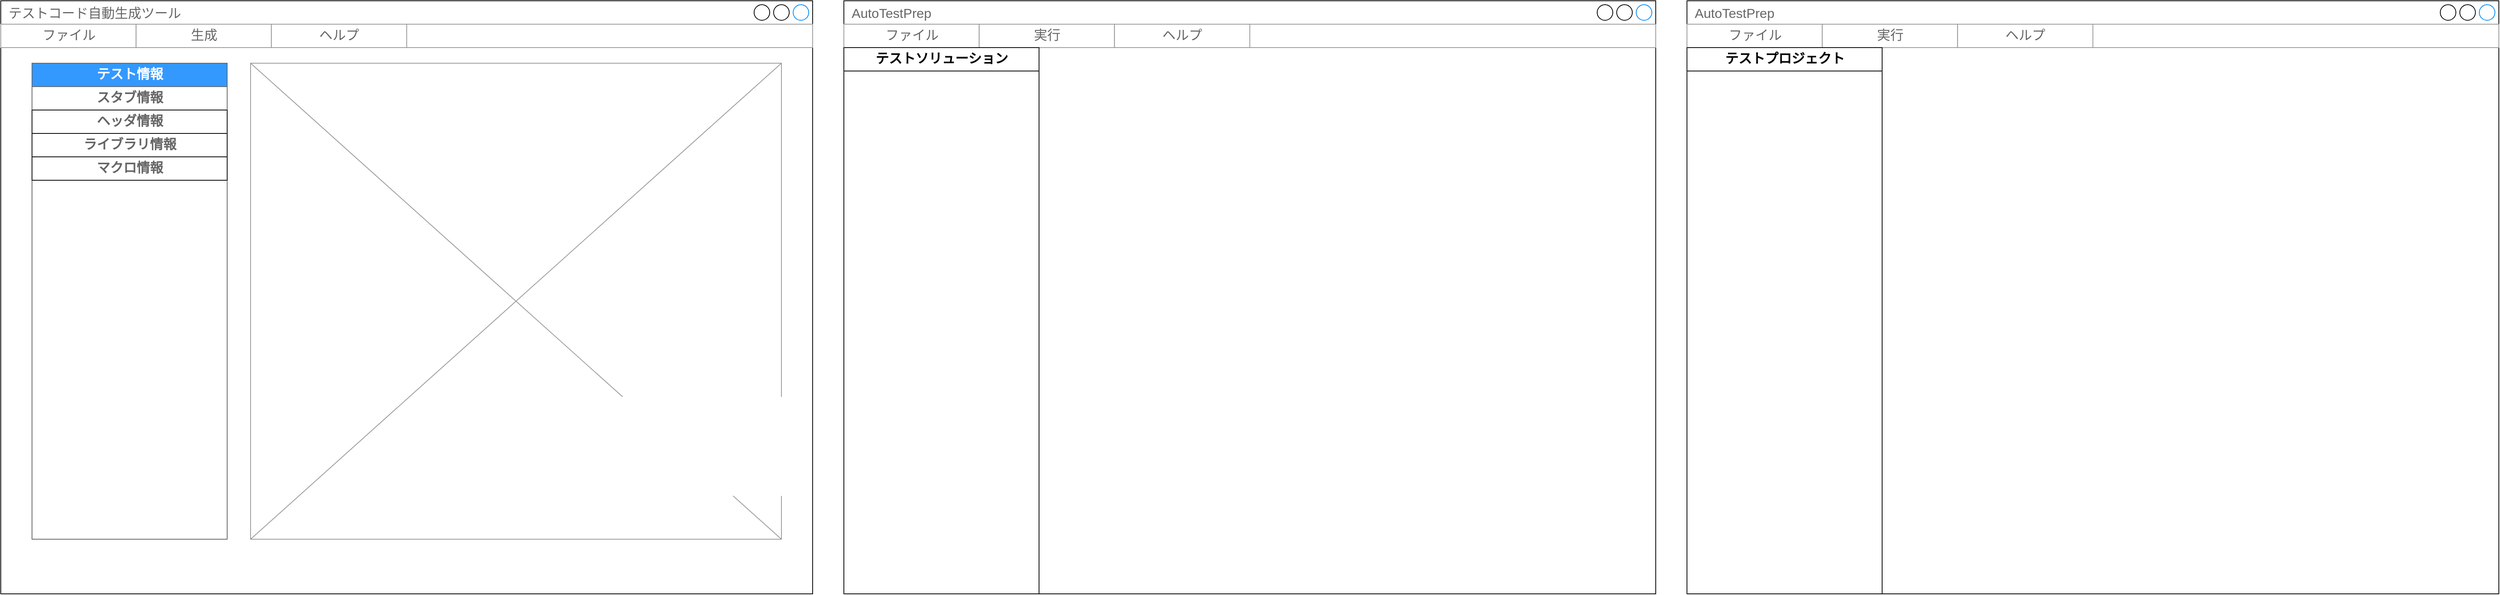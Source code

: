 <mxfile version="20.8.16" type="device" pages="6"><diagram name="基本画面構成" id="03018318-947c-dd8e-b7a3-06fadd420f32"><mxGraphModel dx="1687" dy="1005" grid="1" gridSize="10" guides="1" tooltips="1" connect="1" arrows="1" fold="1" page="1" pageScale="1" pageWidth="1100" pageHeight="850" background="#ffffff" math="0" shadow="0"><root><mxCell id="0"/><mxCell id="1" parent="0"/><mxCell id="9hwru-9en4UcPgaP0JlD-1" value="テストコード自動生成ツール" style="strokeWidth=1;shadow=0;dashed=0;align=center;html=1;shape=mxgraph.mockup.containers.window;align=left;verticalAlign=top;spacingLeft=8;strokeColor2=#008cff;strokeColor3=#c4c4c4;fontColor=#666666;mainText=;fontSize=17;labelBackgroundColor=none;" parent="1" vertex="1"><mxGeometry x="40" y="40" width="1040" height="760" as="geometry"/></mxCell><mxCell id="9hwru-9en4UcPgaP0JlD-2" value="" style="strokeWidth=1;shadow=0;dashed=0;align=center;html=1;shape=mxgraph.mockup.containers.rrect;rSize=0;strokeColor=#666666;" parent="1" vertex="1"><mxGeometry x="80" y="120" width="250" height="610" as="geometry"/></mxCell><mxCell id="9hwru-9en4UcPgaP0JlD-3" value="テスト情報" style="strokeColor=inherit;fillColor=#3399FF;gradientColor=none;strokeWidth=1;shadow=0;dashed=0;align=center;html=1;shape=mxgraph.mockup.containers.rrect;rSize=0;fontSize=17;fontColor=#FFFFFF;fontStyle=1;resizeWidth=1;" parent="9hwru-9en4UcPgaP0JlD-2" vertex="1"><mxGeometry width="250" height="30" relative="1" as="geometry"/></mxCell><mxCell id="9hwru-9en4UcPgaP0JlD-4" value="スタブ情報" style="strokeColor=inherit;fillColor=inherit;gradientColor=inherit;strokeWidth=1;shadow=0;dashed=0;align=center;html=1;shape=mxgraph.mockup.containers.rrect;rSize=0;fontSize=17;fontColor=#666666;fontStyle=1;resizeWidth=1;" parent="9hwru-9en4UcPgaP0JlD-2" vertex="1"><mxGeometry width="250" height="30" relative="1" as="geometry"><mxPoint y="30" as="offset"/></mxGeometry></mxCell><mxCell id="9hwru-9en4UcPgaP0JlD-5" value="ヘッダ情報" style="strokeWidth=1;shadow=0;dashed=0;align=center;html=1;shape=mxgraph.mockup.containers.rrect;rSize=0;fontSize=17;fontColor=#666666;fontStyle=1;fillColor=#FFFFFF;strokeColor=#000000;resizeWidth=1;gradientColor=#ffffff;" parent="9hwru-9en4UcPgaP0JlD-2" vertex="1"><mxGeometry width="250" height="30" relative="1" as="geometry"><mxPoint y="60" as="offset"/></mxGeometry></mxCell><mxCell id="y5yFTSg9JEZbx3OpITRd-5" value="ライブラリ情報" style="rounded=0;html=1;fontSize=17;fontColor=#666666;fontStyle=1" parent="9hwru-9en4UcPgaP0JlD-2" vertex="1"><mxGeometry y="90" width="250" height="30" as="geometry"/></mxCell><mxCell id="y5yFTSg9JEZbx3OpITRd-11" value="マクロ情報" style="rounded=0;html=1;fontSize=17;fontColor=#666666;fontStyle=1" parent="9hwru-9en4UcPgaP0JlD-2" vertex="1"><mxGeometry y="120" width="250" height="30" as="geometry"/></mxCell><mxCell id="9hwru-9en4UcPgaP0JlD-7" value="" style="verticalLabelPosition=bottom;shadow=0;dashed=0;align=center;html=1;verticalAlign=top;strokeWidth=1;shape=mxgraph.mockup.graphics.simpleIcon;strokeColor=#999999;" parent="1" vertex="1"><mxGeometry x="360" y="120" width="680" height="610" as="geometry"/></mxCell><mxCell id="_d0EkSeOCeILaIV-UWA6-1" value="" style="strokeWidth=1;shadow=0;dashed=0;align=center;html=1;shape=mxgraph.mockup.forms.rrect;rSize=0;strokeColor=#999999;" parent="1" vertex="1"><mxGeometry x="40" y="70" width="1040" height="30" as="geometry"/></mxCell><mxCell id="_d0EkSeOCeILaIV-UWA6-2" value="ファイル" style="strokeColor=inherit;fillColor=inherit;gradientColor=inherit;strokeWidth=1;shadow=0;dashed=0;align=center;html=1;shape=mxgraph.mockup.forms.rrect;rSize=0;fontSize=17;fontColor=#666666;" parent="_d0EkSeOCeILaIV-UWA6-1" vertex="1"><mxGeometry width="173.333" height="30" as="geometry"/></mxCell><mxCell id="_d0EkSeOCeILaIV-UWA6-3" value="生成" style="strokeColor=inherit;fillColor=inherit;gradientColor=inherit;strokeWidth=1;shadow=0;dashed=0;align=center;html=1;shape=mxgraph.mockup.forms.rrect;rSize=0;fontSize=17;fontColor=#666666;" parent="_d0EkSeOCeILaIV-UWA6-1" vertex="1"><mxGeometry x="173.337" width="173.333" height="30" as="geometry"/></mxCell><mxCell id="UghdZn0Q_ZNb2Nab-XU8-2" value="ヘルプ" style="strokeColor=inherit;fillColor=inherit;gradientColor=inherit;strokeWidth=1;shadow=0;dashed=0;align=center;html=1;shape=mxgraph.mockup.forms.rrect;rSize=0;fontSize=17;fontColor=#666666;" parent="_d0EkSeOCeILaIV-UWA6-1" vertex="1"><mxGeometry x="346.667" width="173.333" height="30" as="geometry"/></mxCell><mxCell id="dFoo8DtShq8-UcdXE2Bt-1" value="AutoTestPrep" style="strokeWidth=1;shadow=0;dashed=0;align=center;html=1;shape=mxgraph.mockup.containers.window;align=left;verticalAlign=top;spacingLeft=8;strokeColor2=#008cff;strokeColor3=#c4c4c4;fontColor=#666666;mainText=;fontSize=17;labelBackgroundColor=none;strokeColor=#000000;" vertex="1" parent="1"><mxGeometry x="1120" y="40" width="1040" height="760" as="geometry"/></mxCell><mxCell id="dFoo8DtShq8-UcdXE2Bt-2" value="" style="strokeWidth=1;shadow=0;dashed=0;align=center;html=1;shape=mxgraph.mockup.forms.rrect;rSize=0;strokeColor=#999999;" vertex="1" parent="1"><mxGeometry x="1120" y="70" width="1040" height="30" as="geometry"/></mxCell><mxCell id="dFoo8DtShq8-UcdXE2Bt-3" value="ファイル" style="strokeColor=inherit;fillColor=inherit;gradientColor=inherit;strokeWidth=1;shadow=0;dashed=0;align=center;html=1;shape=mxgraph.mockup.forms.rrect;rSize=0;fontSize=17;fontColor=#666666;" vertex="1" parent="dFoo8DtShq8-UcdXE2Bt-2"><mxGeometry width="173.333" height="30" as="geometry"/></mxCell><mxCell id="dFoo8DtShq8-UcdXE2Bt-4" value="実行" style="strokeColor=inherit;fillColor=inherit;gradientColor=inherit;strokeWidth=1;shadow=0;dashed=0;align=center;html=1;shape=mxgraph.mockup.forms.rrect;rSize=0;fontSize=17;fontColor=#666666;" vertex="1" parent="dFoo8DtShq8-UcdXE2Bt-2"><mxGeometry x="173.333" width="173.333" height="30" as="geometry"/></mxCell><mxCell id="dFoo8DtShq8-UcdXE2Bt-5" value="ヘルプ" style="strokeColor=inherit;fillColor=inherit;gradientColor=inherit;strokeWidth=1;shadow=0;dashed=0;align=center;html=1;shape=mxgraph.mockup.forms.rrect;rSize=0;fontSize=17;fontColor=#666666;" vertex="1" parent="dFoo8DtShq8-UcdXE2Bt-2"><mxGeometry x="346.667" width="173.333" height="30" as="geometry"/></mxCell><mxCell id="dFoo8DtShq8-UcdXE2Bt-9" value="" style="strokeWidth=1;shadow=0;dashed=0;align=center;html=1;shape=mxgraph.mockup.containers.rrect;rSize=0;strokeColor=#000000;" vertex="1" parent="1"><mxGeometry x="1120" y="100" width="250" height="700" as="geometry"/></mxCell><mxCell id="dFoo8DtShq8-UcdXE2Bt-10" value="テストソリューション" style="strokeColor=inherit;fillColor=#ffffff;gradientColor=none;strokeWidth=1;shadow=0;dashed=0;align=center;html=1;shape=mxgraph.mockup.containers.rrect;rSize=0;fontSize=17;fontColor=#000000;fontStyle=1;resizeWidth=1;" vertex="1" parent="dFoo8DtShq8-UcdXE2Bt-9"><mxGeometry width="250" height="30" relative="1" as="geometry"/></mxCell><mxCell id="dFoo8DtShq8-UcdXE2Bt-15" value="AutoTestPrep" style="strokeWidth=1;shadow=0;dashed=0;align=center;html=1;shape=mxgraph.mockup.containers.window;align=left;verticalAlign=top;spacingLeft=8;strokeColor2=#008cff;strokeColor3=#c4c4c4;fontColor=#666666;mainText=;fontSize=17;labelBackgroundColor=none;strokeColor=#000000;" vertex="1" parent="1"><mxGeometry x="2200" y="40" width="1040" height="760" as="geometry"/></mxCell><mxCell id="dFoo8DtShq8-UcdXE2Bt-16" value="" style="strokeWidth=1;shadow=0;dashed=0;align=center;html=1;shape=mxgraph.mockup.forms.rrect;rSize=0;strokeColor=#999999;" vertex="1" parent="1"><mxGeometry x="2200" y="70" width="1040" height="30" as="geometry"/></mxCell><mxCell id="dFoo8DtShq8-UcdXE2Bt-17" value="ファイル" style="strokeColor=inherit;fillColor=inherit;gradientColor=inherit;strokeWidth=1;shadow=0;dashed=0;align=center;html=1;shape=mxgraph.mockup.forms.rrect;rSize=0;fontSize=17;fontColor=#666666;" vertex="1" parent="dFoo8DtShq8-UcdXE2Bt-16"><mxGeometry width="173.333" height="30" as="geometry"/></mxCell><mxCell id="dFoo8DtShq8-UcdXE2Bt-18" value="実行" style="strokeColor=inherit;fillColor=inherit;gradientColor=inherit;strokeWidth=1;shadow=0;dashed=0;align=center;html=1;shape=mxgraph.mockup.forms.rrect;rSize=0;fontSize=17;fontColor=#666666;" vertex="1" parent="dFoo8DtShq8-UcdXE2Bt-16"><mxGeometry x="173.333" width="173.333" height="30" as="geometry"/></mxCell><mxCell id="dFoo8DtShq8-UcdXE2Bt-19" value="ヘルプ" style="strokeColor=inherit;fillColor=inherit;gradientColor=inherit;strokeWidth=1;shadow=0;dashed=0;align=center;html=1;shape=mxgraph.mockup.forms.rrect;rSize=0;fontSize=17;fontColor=#666666;" vertex="1" parent="dFoo8DtShq8-UcdXE2Bt-16"><mxGeometry x="346.667" width="173.333" height="30" as="geometry"/></mxCell><mxCell id="dFoo8DtShq8-UcdXE2Bt-20" value="" style="strokeWidth=1;shadow=0;dashed=0;align=center;html=1;shape=mxgraph.mockup.containers.rrect;rSize=0;strokeColor=#000000;" vertex="1" parent="1"><mxGeometry x="2200" y="100" width="250" height="700" as="geometry"/></mxCell><mxCell id="dFoo8DtShq8-UcdXE2Bt-21" value="テストプロジェクト" style="strokeColor=inherit;fillColor=#ffffff;gradientColor=none;strokeWidth=1;shadow=0;dashed=0;align=center;html=1;shape=mxgraph.mockup.containers.rrect;rSize=0;fontSize=17;fontColor=#000000;fontStyle=1;resizeWidth=1;" vertex="1" parent="dFoo8DtShq8-UcdXE2Bt-20"><mxGeometry width="250" height="30" relative="1" as="geometry"/></mxCell></root></mxGraphModel></diagram><diagram name="テスト情報" id="dpCbRO_Q3HK7U3uG6DJw"><mxGraphModel dx="1612" dy="884" grid="1" gridSize="10" guides="1" tooltips="1" connect="1" arrows="1" fold="1" page="1" pageScale="1" pageWidth="1100" pageHeight="850" background="#ffffff" math="0" shadow="0"><root><mxCell id="grV2KH77sPc5Wq6j4LQy-0"/><mxCell id="grV2KH77sPc5Wq6j4LQy-1" parent="grV2KH77sPc5Wq6j4LQy-0"/><mxCell id="grV2KH77sPc5Wq6j4LQy-2" value="テストコード自動生成ツール" style="strokeWidth=1;shadow=0;dashed=0;align=center;html=1;shape=mxgraph.mockup.containers.window;align=left;verticalAlign=top;spacingLeft=8;strokeColor2=#008cff;strokeColor3=#c4c4c4;fontColor=#666666;mainText=;fontSize=17;labelBackgroundColor=none;" parent="grV2KH77sPc5Wq6j4LQy-1" vertex="1"><mxGeometry x="40" y="40" width="1040" height="760" as="geometry"/></mxCell><mxCell id="grV2KH77sPc5Wq6j4LQy-12" value="" style="rounded=0;whiteSpace=wrap;html=1;strokeColor=#000000;fillColor=#FFFFFF;gradientColor=#ffffff;fontColor=#666666;" parent="grV2KH77sPc5Wq6j4LQy-1" vertex="1"><mxGeometry x="360" y="120" width="690" height="610" as="geometry"/></mxCell><mxCell id="grV2KH77sPc5Wq6j4LQy-13" value="入力(テスト定義ファイル)：" style="text;html=1;strokeColor=none;fillColor=none;align=left;verticalAlign=middle;whiteSpace=wrap;rounded=0;fontColor=#666666;spacingLeft=10;" parent="grV2KH77sPc5Wq6j4LQy-1" vertex="1"><mxGeometry x="360" y="120" width="690" height="40" as="geometry"/></mxCell><mxCell id="grV2KH77sPc5Wq6j4LQy-14" value="Line 1" style="strokeWidth=1;shadow=0;dashed=0;align=center;html=1;shape=mxgraph.mockup.text.textBox;fontColor=#666666;align=left;fontSize=17;spacingLeft=4;spacingTop=-3;strokeColor=#666666;mainText=;fillColor=#FFFFFF;gradientColor=#ffffff;verticalAlign=middle;" parent="grV2KH77sPc5Wq6j4LQy-1" vertex="1"><mxGeometry x="370" y="160" width="635" height="30" as="geometry"/></mxCell><mxCell id="grV2KH77sPc5Wq6j4LQy-16" value="出力ファイル：" style="text;html=1;strokeColor=none;fillColor=none;align=left;verticalAlign=middle;whiteSpace=wrap;rounded=0;fontColor=#666666;spacingLeft=10;" parent="grV2KH77sPc5Wq6j4LQy-1" vertex="1"><mxGeometry x="360" y="190" width="690" height="40" as="geometry"/></mxCell><mxCell id="grV2KH77sPc5Wq6j4LQy-17" value="Line 1" style="strokeWidth=1;shadow=0;dashed=0;align=center;html=1;shape=mxgraph.mockup.text.textBox;fontColor=#666666;align=left;fontSize=17;spacingLeft=4;spacingTop=-3;strokeColor=#666666;mainText=;fillColor=#FFFFFF;gradientColor=#ffffff;verticalAlign=middle;" parent="grV2KH77sPc5Wq6j4LQy-1" vertex="1"><mxGeometry x="370" y="230" width="635" height="30" as="geometry"/></mxCell><mxCell id="sqTs93BHz3WHbi5huzq--0" value="" style="strokeWidth=1;shadow=0;dashed=0;align=center;html=1;shape=mxgraph.mockup.forms.rrect;rSize=0;strokeColor=#999999;" parent="grV2KH77sPc5Wq6j4LQy-1" vertex="1"><mxGeometry x="40" y="70" width="1040" height="30" as="geometry"/></mxCell><mxCell id="sqTs93BHz3WHbi5huzq--1" value="ファイル" style="strokeColor=inherit;fillColor=inherit;gradientColor=inherit;strokeWidth=1;shadow=0;dashed=0;align=center;html=1;shape=mxgraph.mockup.forms.rrect;rSize=0;fontSize=17;fontColor=#666666;" parent="sqTs93BHz3WHbi5huzq--0" vertex="1"><mxGeometry width="173.333" height="30" as="geometry"/></mxCell><mxCell id="sqTs93BHz3WHbi5huzq--2" value="実行" style="strokeColor=inherit;fillColor=inherit;gradientColor=inherit;strokeWidth=1;shadow=0;dashed=0;align=center;html=1;shape=mxgraph.mockup.forms.rrect;rSize=0;fontSize=17;fontColor=#666666;" parent="sqTs93BHz3WHbi5huzq--0" vertex="1"><mxGeometry x="173.337" width="173.333" height="30" as="geometry"/></mxCell><mxCell id="EmnfbcOG1supJtTWnngs-0" value="ヘルプ" style="strokeColor=inherit;fillColor=inherit;gradientColor=inherit;strokeWidth=1;shadow=0;dashed=0;align=center;html=1;shape=mxgraph.mockup.forms.rrect;rSize=0;fontSize=17;fontColor=#666666;" vertex="1" parent="sqTs93BHz3WHbi5huzq--0"><mxGeometry x="346.667" width="173.333" height="30" as="geometry"/></mxCell><mxCell id="wxHCtYgKQq3ZhYlfMg-A-0" value="" style="strokeWidth=1;shadow=0;dashed=0;align=center;html=1;shape=mxgraph.mockup.containers.rrect;rSize=0;strokeColor=#666666;fontColor=#FFFFFF;" parent="grV2KH77sPc5Wq6j4LQy-1" vertex="1"><mxGeometry x="80" y="120" width="250" height="610" as="geometry"/></mxCell><mxCell id="wxHCtYgKQq3ZhYlfMg-A-1" value="テスト情報" style="strokeColor=inherit;fillColor=#3399FF;gradientColor=none;strokeWidth=1;shadow=0;dashed=0;align=center;html=1;shape=mxgraph.mockup.containers.rrect;rSize=0;fontSize=17;fontColor=#666666;fontStyle=1;resizeWidth=1;" parent="wxHCtYgKQq3ZhYlfMg-A-0" vertex="1"><mxGeometry width="250" height="30" relative="1" as="geometry"/></mxCell><mxCell id="wxHCtYgKQq3ZhYlfMg-A-2" value="スタブ情報" style="strokeColor=inherit;fillColor=none;gradientColor=inherit;strokeWidth=1;shadow=0;dashed=0;align=center;html=1;shape=mxgraph.mockup.containers.rrect;rSize=0;fontSize=17;fontColor=#666666;fontStyle=1;resizeWidth=1;" parent="wxHCtYgKQq3ZhYlfMg-A-0" vertex="1"><mxGeometry width="250" height="30" relative="1" as="geometry"><mxPoint y="30" as="offset"/></mxGeometry></mxCell><mxCell id="wxHCtYgKQq3ZhYlfMg-A-3" value="ヘッダ情報" style="strokeWidth=1;shadow=0;dashed=0;align=center;html=1;shape=mxgraph.mockup.containers.rrect;rSize=0;fontSize=17;fontColor=#666666;fontStyle=1;fillColor=#FFFFFF;strokeColor=#000000;resizeWidth=1;gradientColor=#ffffff;" parent="wxHCtYgKQq3ZhYlfMg-A-0" vertex="1"><mxGeometry width="250" height="30" relative="1" as="geometry"><mxPoint y="60" as="offset"/></mxGeometry></mxCell><mxCell id="wxHCtYgKQq3ZhYlfMg-A-4" value="ライブラリ情報" style="rounded=0;html=1;fontSize=17;fontColor=#666666;fontStyle=1" parent="wxHCtYgKQq3ZhYlfMg-A-0" vertex="1"><mxGeometry y="90" width="250" height="30" as="geometry"/></mxCell><mxCell id="wxHCtYgKQq3ZhYlfMg-A-5" value="マクロ情報" style="rounded=0;html=1;fontSize=17;fontColor=#666666;fontStyle=1" parent="wxHCtYgKQq3ZhYlfMg-A-0" vertex="1"><mxGeometry y="120" width="250" height="30" as="geometry"/></mxCell></root></mxGraphModel></diagram><diagram name="スタブ情報" id="4IOG25D9VPpVY6j1-vUD"><mxGraphModel dx="1612" dy="884" grid="1" gridSize="10" guides="1" tooltips="1" connect="1" arrows="1" fold="1" page="1" pageScale="1" pageWidth="1100" pageHeight="850" background="#ffffff" math="0" shadow="0"><root><mxCell id="AW5n6xgXQ_izR3B869sL-0"/><mxCell id="AW5n6xgXQ_izR3B869sL-1" parent="AW5n6xgXQ_izR3B869sL-0"/><mxCell id="AW5n6xgXQ_izR3B869sL-2" value="テストコード自動生成ツール" style="strokeWidth=1;shadow=0;dashed=0;align=center;html=1;shape=mxgraph.mockup.containers.window;align=left;verticalAlign=top;spacingLeft=8;strokeColor2=#008cff;strokeColor3=#c4c4c4;fontColor=#666666;mainText=;fontSize=17;labelBackgroundColor=none;" parent="AW5n6xgXQ_izR3B869sL-1" vertex="1"><mxGeometry x="40" y="40" width="1040" height="760" as="geometry"/></mxCell><mxCell id="J2Of4-h976m-gpY96LYn-0" value="" style="rounded=0;whiteSpace=wrap;html=1;strokeColor=#000000;fillColor=#FFFFFF;gradientColor=#ffffff;fontColor=#666666;" parent="AW5n6xgXQ_izR3B869sL-1" vertex="1"><mxGeometry x="360" y="120" width="690" height="610" as="geometry"/></mxCell><mxCell id="J2Of4-h976m-gpY96LYn-1" value="バッファサイズ１：" style="text;html=1;strokeColor=none;fillColor=none;align=left;verticalAlign=middle;whiteSpace=wrap;rounded=0;fontColor=#666666;spacingLeft=10;" parent="AW5n6xgXQ_izR3B869sL-1" vertex="1"><mxGeometry x="360" y="120" width="690" height="40" as="geometry"/></mxCell><mxCell id="J2Of4-h976m-gpY96LYn-2" value="&lt;table cellpadding=&quot;0&quot; cellspacing=&quot;0&quot; style=&quot;width:100%;height:100%;&quot;&gt;&lt;tr&gt;&lt;td style=&quot;width:85%&quot;&gt;100&lt;/td&gt;&lt;td style=&quot;width:15%&quot;&gt;&lt;/td&gt;&lt;/tr&gt;&lt;/table&gt;" style="strokeWidth=1;shadow=0;dashed=0;align=center;html=1;shape=mxgraph.mockup.forms.spinner;strokeColor=#999999;spinLayout=right;spinStyle=normal;adjStyle=triangle;fillColor=#aaddff;fontSize=17;fontColor=#666666;mainText=;html=1;overflow=fill;" parent="AW5n6xgXQ_izR3B869sL-1" vertex="1"><mxGeometry x="400" y="160" width="160" height="42" as="geometry"/></mxCell><mxCell id="J2Of4-h976m-gpY96LYn-4" value="バッファサイズ2：" style="text;html=1;strokeColor=none;fillColor=none;align=left;verticalAlign=middle;whiteSpace=wrap;rounded=0;fontColor=#666666;spacingLeft=10;" parent="AW5n6xgXQ_izR3B869sL-1" vertex="1"><mxGeometry x="360" y="202" width="690" height="40" as="geometry"/></mxCell><mxCell id="J2Of4-h976m-gpY96LYn-5" value="&lt;table cellpadding=&quot;0&quot; cellspacing=&quot;0&quot; style=&quot;width:100%;height:100%;&quot;&gt;&lt;tr&gt;&lt;td style=&quot;width:85%&quot;&gt;100&lt;/td&gt;&lt;td style=&quot;width:15%&quot;&gt;&lt;/td&gt;&lt;/tr&gt;&lt;/table&gt;" style="strokeWidth=1;shadow=0;dashed=0;align=center;html=1;shape=mxgraph.mockup.forms.spinner;strokeColor=#999999;spinLayout=right;spinStyle=normal;adjStyle=triangle;fillColor=#aaddff;fontSize=17;fontColor=#666666;mainText=;html=1;overflow=fill;" parent="AW5n6xgXQ_izR3B869sL-1" vertex="1"><mxGeometry x="400" y="242" width="160" height="42" as="geometry"/></mxCell><mxCell id="Mf6vwOzKavBPn4hQ-oSU-3" value="" style="strokeWidth=1;shadow=0;dashed=0;align=center;html=1;shape=mxgraph.mockup.forms.rrect;rSize=0;strokeColor=#999999;" parent="AW5n6xgXQ_izR3B869sL-1" vertex="1"><mxGeometry x="40" y="70" width="1040" height="30" as="geometry"/></mxCell><mxCell id="Mf6vwOzKavBPn4hQ-oSU-4" value="ファイル" style="strokeColor=inherit;fillColor=inherit;gradientColor=inherit;strokeWidth=1;shadow=0;dashed=0;align=center;html=1;shape=mxgraph.mockup.forms.rrect;rSize=0;fontSize=17;fontColor=#666666;" parent="Mf6vwOzKavBPn4hQ-oSU-3" vertex="1"><mxGeometry width="173.333" height="30" as="geometry"/></mxCell><mxCell id="Mf6vwOzKavBPn4hQ-oSU-5" value="実行" style="strokeColor=inherit;fillColor=inherit;gradientColor=inherit;strokeWidth=1;shadow=0;dashed=0;align=center;html=1;shape=mxgraph.mockup.forms.rrect;rSize=0;fontSize=17;fontColor=#666666;" parent="Mf6vwOzKavBPn4hQ-oSU-3" vertex="1"><mxGeometry x="173.337" width="173.333" height="30" as="geometry"/></mxCell><mxCell id="_fLjXLPnqDTyhEwpML-s-0" value="ヘルプ" style="strokeColor=inherit;fillColor=inherit;gradientColor=inherit;strokeWidth=1;shadow=0;dashed=0;align=center;html=1;shape=mxgraph.mockup.forms.rrect;rSize=0;fontSize=17;fontColor=#666666;" vertex="1" parent="Mf6vwOzKavBPn4hQ-oSU-3"><mxGeometry x="346.667" width="173.333" height="30" as="geometry"/></mxCell><mxCell id="aFeP-QTtbjjAXM3kBkoB-0" value="" style="strokeWidth=1;shadow=0;dashed=0;align=center;html=1;shape=mxgraph.mockup.containers.rrect;rSize=0;strokeColor=#666666;" parent="AW5n6xgXQ_izR3B869sL-1" vertex="1"><mxGeometry x="80" y="120" width="250" height="610" as="geometry"/></mxCell><mxCell id="aFeP-QTtbjjAXM3kBkoB-1" value="テスト情報" style="strokeColor=inherit;fillColor=#FFFFFF;gradientColor=none;strokeWidth=1;shadow=0;dashed=0;align=center;html=1;shape=mxgraph.mockup.containers.rrect;rSize=0;fontSize=17;fontColor=#666666;fontStyle=1;resizeWidth=1;" parent="aFeP-QTtbjjAXM3kBkoB-0" vertex="1"><mxGeometry width="250" height="30" relative="1" as="geometry"/></mxCell><mxCell id="aFeP-QTtbjjAXM3kBkoB-2" value="スタブ情報" style="strokeColor=inherit;fillColor=#3399FF;gradientColor=inherit;strokeWidth=1;shadow=0;dashed=0;align=center;html=1;shape=mxgraph.mockup.containers.rrect;rSize=0;fontSize=17;fontColor=#FFFFFF;fontStyle=1;resizeWidth=1;" parent="aFeP-QTtbjjAXM3kBkoB-0" vertex="1"><mxGeometry width="250" height="30" relative="1" as="geometry"><mxPoint y="30" as="offset"/></mxGeometry></mxCell><mxCell id="aFeP-QTtbjjAXM3kBkoB-3" value="ヘッダ情報" style="strokeWidth=1;shadow=0;dashed=0;align=center;html=1;shape=mxgraph.mockup.containers.rrect;rSize=0;fontSize=17;fontColor=#666666;fontStyle=1;fillColor=#FFFFFF;strokeColor=#000000;resizeWidth=1;gradientColor=none;" parent="aFeP-QTtbjjAXM3kBkoB-0" vertex="1"><mxGeometry width="250" height="30" relative="1" as="geometry"><mxPoint y="60" as="offset"/></mxGeometry></mxCell><mxCell id="aFeP-QTtbjjAXM3kBkoB-4" value="ライブラリ情報" style="rounded=0;html=1;fontSize=17;fontColor=#666666;fontStyle=1" parent="aFeP-QTtbjjAXM3kBkoB-0" vertex="1"><mxGeometry y="90" width="250" height="30" as="geometry"/></mxCell><mxCell id="aFeP-QTtbjjAXM3kBkoB-5" value="マクロ情報" style="rounded=0;html=1;fontSize=17;fontColor=#666666;fontStyle=1" parent="aFeP-QTtbjjAXM3kBkoB-0" vertex="1"><mxGeometry y="120" width="250" height="30" as="geometry"/></mxCell></root></mxGraphModel></diagram><diagram name="ヘッダ情報" id="fWGjToEqEA1YI7aHbc0_"><mxGraphModel dx="1612" dy="884" grid="1" gridSize="10" guides="1" tooltips="1" connect="1" arrows="1" fold="1" page="1" pageScale="1" pageWidth="1100" pageHeight="850" background="#ffffff" math="0" shadow="0"><root><mxCell id="FolmcVE4g_WhvU4OsLXf-0"/><mxCell id="FolmcVE4g_WhvU4OsLXf-1" parent="FolmcVE4g_WhvU4OsLXf-0"/><mxCell id="FolmcVE4g_WhvU4OsLXf-2" value="テストコード自動生成ツール" style="strokeWidth=1;shadow=0;dashed=0;align=center;html=1;shape=mxgraph.mockup.containers.window;align=left;verticalAlign=top;spacingLeft=8;strokeColor2=#008cff;strokeColor3=#c4c4c4;fontColor=#666666;mainText=;fontSize=17;labelBackgroundColor=none;" parent="FolmcVE4g_WhvU4OsLXf-1" vertex="1"><mxGeometry x="40" y="40" width="1040" height="760" as="geometry"/></mxCell><mxCell id="FolmcVE4g_WhvU4OsLXf-7" value="" style="strokeWidth=1;shadow=0;dashed=0;align=center;html=1;shape=mxgraph.mockup.forms.rrect;rSize=0;strokeColor=#999999;" parent="FolmcVE4g_WhvU4OsLXf-1" vertex="1"><mxGeometry x="40" y="70" width="1040" height="30" as="geometry"/></mxCell><mxCell id="FolmcVE4g_WhvU4OsLXf-8" value="ファイル" style="strokeColor=inherit;fillColor=inherit;gradientColor=inherit;strokeWidth=1;shadow=0;dashed=0;align=center;html=1;shape=mxgraph.mockup.forms.rrect;rSize=0;fontSize=17;fontColor=#666666;" parent="FolmcVE4g_WhvU4OsLXf-7" vertex="1"><mxGeometry width="173.333" height="30" as="geometry"/></mxCell><mxCell id="FolmcVE4g_WhvU4OsLXf-9" value="実行" style="strokeColor=inherit;fillColor=inherit;gradientColor=inherit;strokeWidth=1;shadow=0;dashed=0;align=center;html=1;shape=mxgraph.mockup.forms.rrect;rSize=0;fontSize=17;fontColor=#666666;" parent="FolmcVE4g_WhvU4OsLXf-7" vertex="1"><mxGeometry x="173.337" width="173.333" height="30" as="geometry"/></mxCell><mxCell id="07mpbCQbLzkCEpkLKs9c-0" value="ヘルプ" style="strokeColor=inherit;fillColor=inherit;gradientColor=inherit;strokeWidth=1;shadow=0;dashed=0;align=center;html=1;shape=mxgraph.mockup.forms.rrect;rSize=0;fontSize=17;fontColor=#666666;" vertex="1" parent="FolmcVE4g_WhvU4OsLXf-7"><mxGeometry x="346.667" width="173.333" height="30" as="geometry"/></mxCell><mxCell id="FolmcVE4g_WhvU4OsLXf-10" value="" style="rounded=0;whiteSpace=wrap;html=1;strokeColor=#000000;fillColor=#FFFFFF;gradientColor=#ffffff;fontColor=#666666;" parent="FolmcVE4g_WhvU4OsLXf-1" vertex="1"><mxGeometry x="360" y="120" width="690" height="610" as="geometry"/></mxCell><mxCell id="FolmcVE4g_WhvU4OsLXf-11" value="標準ヘッダ：" style="text;html=1;strokeColor=none;fillColor=none;align=left;verticalAlign=middle;whiteSpace=wrap;rounded=0;fontColor=#666666;spacingLeft=10;" parent="FolmcVE4g_WhvU4OsLXf-1" vertex="1"><mxGeometry x="360" y="120" width="690" height="40" as="geometry"/></mxCell><mxCell id="FolmcVE4g_WhvU4OsLXf-13" value="ユーザヘッダ" style="text;html=1;strokeColor=none;fillColor=none;align=left;verticalAlign=middle;whiteSpace=wrap;rounded=0;fontColor=#666666;spacingLeft=10;" parent="FolmcVE4g_WhvU4OsLXf-1" vertex="1"><mxGeometry x="360" y="320" width="690" height="40" as="geometry"/></mxCell><mxCell id="FolmcVE4g_WhvU4OsLXf-15" value="" style="rounded=0;whiteSpace=wrap;html=1;strokeColor=#000000;fillColor=#FFFFFF;gradientColor=none;fontColor=#666666;align=left;" parent="FolmcVE4g_WhvU4OsLXf-1" vertex="1"><mxGeometry x="400" y="160" width="600" height="160" as="geometry"/></mxCell><mxCell id="FolmcVE4g_WhvU4OsLXf-16" value="" style="rounded=0;whiteSpace=wrap;html=1;strokeColor=#000000;fillColor=#FFFFFF;gradientColor=none;fontColor=#666666;align=left;" parent="FolmcVE4g_WhvU4OsLXf-1" vertex="1"><mxGeometry x="400" y="360" width="600" height="160" as="geometry"/></mxCell><mxCell id="UO1eo63-Pspc9xyttQ0N-0" value="インクルードディレクトリ" style="text;html=1;strokeColor=none;fillColor=none;align=left;verticalAlign=middle;whiteSpace=wrap;rounded=0;fontColor=#666666;spacingLeft=10;" parent="FolmcVE4g_WhvU4OsLXf-1" vertex="1"><mxGeometry x="365" y="520" width="690" height="40" as="geometry"/></mxCell><mxCell id="UO1eo63-Pspc9xyttQ0N-1" value="" style="rounded=0;whiteSpace=wrap;html=1;strokeColor=#000000;fillColor=#FFFFFF;gradientColor=none;fontColor=#666666;align=left;" parent="FolmcVE4g_WhvU4OsLXf-1" vertex="1"><mxGeometry x="400" y="560" width="600" height="160" as="geometry"/></mxCell><mxCell id="MLbu7PVZ9KmqcFI35WvK-0" value="" style="strokeWidth=1;shadow=0;dashed=0;align=center;html=1;shape=mxgraph.mockup.containers.rrect;rSize=0;strokeColor=#666666;" parent="FolmcVE4g_WhvU4OsLXf-1" vertex="1"><mxGeometry x="80" y="120" width="250" height="610" as="geometry"/></mxCell><mxCell id="MLbu7PVZ9KmqcFI35WvK-1" value="テスト情報" style="strokeColor=inherit;fillColor=#FFFFFF;gradientColor=none;strokeWidth=1;shadow=0;dashed=0;align=center;html=1;shape=mxgraph.mockup.containers.rrect;rSize=0;fontSize=17;fontColor=#666666;fontStyle=1;resizeWidth=1;" parent="MLbu7PVZ9KmqcFI35WvK-0" vertex="1"><mxGeometry width="250" height="30" relative="1" as="geometry"/></mxCell><mxCell id="MLbu7PVZ9KmqcFI35WvK-2" value="スタブ情報" style="strokeColor=inherit;fillColor=inherit;gradientColor=inherit;strokeWidth=1;shadow=0;dashed=0;align=center;html=1;shape=mxgraph.mockup.containers.rrect;rSize=0;fontSize=17;fontColor=#666666;fontStyle=1;resizeWidth=1;" parent="MLbu7PVZ9KmqcFI35WvK-0" vertex="1"><mxGeometry width="250" height="30" relative="1" as="geometry"><mxPoint y="30" as="offset"/></mxGeometry></mxCell><mxCell id="MLbu7PVZ9KmqcFI35WvK-3" value="ヘッダ情報" style="strokeWidth=1;shadow=0;dashed=0;align=center;html=1;shape=mxgraph.mockup.containers.rrect;rSize=0;fontSize=17;fontColor=#FFFFFF;fontStyle=1;fillColor=#3399FF;strokeColor=#000000;resizeWidth=1;gradientColor=none;" parent="MLbu7PVZ9KmqcFI35WvK-0" vertex="1"><mxGeometry width="250" height="30" relative="1" as="geometry"><mxPoint y="60" as="offset"/></mxGeometry></mxCell><mxCell id="MLbu7PVZ9KmqcFI35WvK-4" value="ライブラリ情報" style="rounded=0;html=1;fontSize=17;fontColor=#666666;fontStyle=1" parent="MLbu7PVZ9KmqcFI35WvK-0" vertex="1"><mxGeometry y="90" width="250" height="30" as="geometry"/></mxCell><mxCell id="MLbu7PVZ9KmqcFI35WvK-5" value="マクロ情報" style="rounded=0;html=1;fontSize=17;fontColor=#666666;fontStyle=1" parent="MLbu7PVZ9KmqcFI35WvK-0" vertex="1"><mxGeometry y="120" width="250" height="30" as="geometry"/></mxCell></root></mxGraphModel></diagram><diagram name="ライブラリ情報" id="fnNlXKbFB-y1KG1FZcIc"><mxGraphModel dx="1612" dy="884" grid="1" gridSize="10" guides="1" tooltips="1" connect="1" arrows="1" fold="1" page="1" pageScale="1" pageWidth="1100" pageHeight="850" background="#ffffff" math="0" shadow="0"><root><mxCell id="SyWiGET7o1NTAPiMwZJA-0"/><mxCell id="SyWiGET7o1NTAPiMwZJA-1" parent="SyWiGET7o1NTAPiMwZJA-0"/><mxCell id="SyWiGET7o1NTAPiMwZJA-2" value="テストコード自動生成ツール" style="strokeWidth=1;shadow=0;dashed=0;align=center;html=1;shape=mxgraph.mockup.containers.window;align=left;verticalAlign=top;spacingLeft=8;strokeColor2=#008cff;strokeColor3=#c4c4c4;fontColor=#666666;mainText=;fontSize=17;labelBackgroundColor=none;" parent="SyWiGET7o1NTAPiMwZJA-1" vertex="1"><mxGeometry x="40" y="40" width="1040" height="760" as="geometry"/></mxCell><mxCell id="SyWiGET7o1NTAPiMwZJA-3" value="" style="strokeWidth=1;shadow=0;dashed=0;align=center;html=1;shape=mxgraph.mockup.forms.rrect;rSize=0;strokeColor=#999999;" parent="SyWiGET7o1NTAPiMwZJA-1" vertex="1"><mxGeometry x="40" y="70" width="1040" height="30" as="geometry"/></mxCell><mxCell id="SyWiGET7o1NTAPiMwZJA-4" value="ファイル" style="strokeColor=inherit;fillColor=inherit;gradientColor=inherit;strokeWidth=1;shadow=0;dashed=0;align=center;html=1;shape=mxgraph.mockup.forms.rrect;rSize=0;fontSize=17;fontColor=#666666;" parent="SyWiGET7o1NTAPiMwZJA-3" vertex="1"><mxGeometry width="173.333" height="30" as="geometry"/></mxCell><mxCell id="SyWiGET7o1NTAPiMwZJA-5" value="実行" style="strokeColor=inherit;fillColor=inherit;gradientColor=inherit;strokeWidth=1;shadow=0;dashed=0;align=center;html=1;shape=mxgraph.mockup.forms.rrect;rSize=0;fontSize=17;fontColor=#666666;" parent="SyWiGET7o1NTAPiMwZJA-3" vertex="1"><mxGeometry x="173.337" width="173.333" height="30" as="geometry"/></mxCell><mxCell id="UH7PP46UmpCH4MBmyDhc-0" value="ヘルプ" style="strokeColor=inherit;fillColor=inherit;gradientColor=inherit;strokeWidth=1;shadow=0;dashed=0;align=center;html=1;shape=mxgraph.mockup.forms.rrect;rSize=0;fontSize=17;fontColor=#666666;" vertex="1" parent="SyWiGET7o1NTAPiMwZJA-3"><mxGeometry x="346.667" width="173.333" height="30" as="geometry"/></mxCell><mxCell id="SyWiGET7o1NTAPiMwZJA-6" value="" style="rounded=0;whiteSpace=wrap;html=1;strokeColor=#000000;fillColor=#FFFFFF;gradientColor=#ffffff;fontColor=#666666;" parent="SyWiGET7o1NTAPiMwZJA-1" vertex="1"><mxGeometry x="360" y="120" width="690" height="610" as="geometry"/></mxCell><mxCell id="SyWiGET7o1NTAPiMwZJA-7" value="ライブラリ：" style="text;html=1;strokeColor=none;fillColor=none;align=left;verticalAlign=middle;whiteSpace=wrap;rounded=0;fontColor=#666666;spacingLeft=10;" parent="SyWiGET7o1NTAPiMwZJA-1" vertex="1"><mxGeometry x="360" y="120" width="690" height="40" as="geometry"/></mxCell><mxCell id="SyWiGET7o1NTAPiMwZJA-8" value="ライブラリディレクトリ：" style="text;html=1;strokeColor=none;fillColor=none;align=left;verticalAlign=middle;whiteSpace=wrap;rounded=0;fontColor=#666666;spacingLeft=10;" parent="SyWiGET7o1NTAPiMwZJA-1" vertex="1"><mxGeometry x="360" y="420" width="690" height="40" as="geometry"/></mxCell><mxCell id="SyWiGET7o1NTAPiMwZJA-9" value="" style="rounded=0;whiteSpace=wrap;html=1;strokeColor=#000000;fillColor=#FFFFFF;gradientColor=none;fontColor=#666666;align=left;" parent="SyWiGET7o1NTAPiMwZJA-1" vertex="1"><mxGeometry x="400" y="160" width="600" height="260" as="geometry"/></mxCell><mxCell id="SyWiGET7o1NTAPiMwZJA-10" value="" style="rounded=0;whiteSpace=wrap;html=1;strokeColor=#000000;fillColor=#FFFFFF;gradientColor=none;fontColor=#666666;align=left;" parent="SyWiGET7o1NTAPiMwZJA-1" vertex="1"><mxGeometry x="405" y="460" width="600" height="250" as="geometry"/></mxCell><mxCell id="SyWiGET7o1NTAPiMwZJA-13" value="" style="strokeWidth=1;shadow=0;dashed=0;align=center;html=1;shape=mxgraph.mockup.containers.rrect;rSize=0;strokeColor=#666666;" parent="SyWiGET7o1NTAPiMwZJA-1" vertex="1"><mxGeometry x="80" y="120" width="250" height="610" as="geometry"/></mxCell><mxCell id="SyWiGET7o1NTAPiMwZJA-14" value="テスト情報" style="strokeColor=inherit;fillColor=#FFFFFF;gradientColor=none;strokeWidth=1;shadow=0;dashed=0;align=center;html=1;shape=mxgraph.mockup.containers.rrect;rSize=0;fontSize=17;fontColor=#666666;fontStyle=1;resizeWidth=1;" parent="SyWiGET7o1NTAPiMwZJA-13" vertex="1"><mxGeometry width="250" height="30" relative="1" as="geometry"/></mxCell><mxCell id="SyWiGET7o1NTAPiMwZJA-15" value="スタブ情報" style="strokeColor=inherit;fillColor=inherit;gradientColor=inherit;strokeWidth=1;shadow=0;dashed=0;align=center;html=1;shape=mxgraph.mockup.containers.rrect;rSize=0;fontSize=17;fontColor=#666666;fontStyle=1;resizeWidth=1;" parent="SyWiGET7o1NTAPiMwZJA-13" vertex="1"><mxGeometry width="250" height="30" relative="1" as="geometry"><mxPoint y="30" as="offset"/></mxGeometry></mxCell><mxCell id="SyWiGET7o1NTAPiMwZJA-16" value="ヘッダ情報" style="strokeWidth=1;shadow=0;dashed=0;align=center;html=1;shape=mxgraph.mockup.containers.rrect;rSize=0;fontSize=17;fontColor=#666666;fontStyle=1;fillColor=none;strokeColor=#000000;resizeWidth=1;gradientColor=none;" parent="SyWiGET7o1NTAPiMwZJA-13" vertex="1"><mxGeometry width="250" height="30" relative="1" as="geometry"><mxPoint y="60" as="offset"/></mxGeometry></mxCell><mxCell id="SyWiGET7o1NTAPiMwZJA-17" value="ライブラリ情報" style="rounded=0;html=1;fontSize=17;fontColor=#FFFFFF;fontStyle=1;fillColor=#3399FF;" parent="SyWiGET7o1NTAPiMwZJA-13" vertex="1"><mxGeometry y="90" width="250" height="30" as="geometry"/></mxCell><mxCell id="SyWiGET7o1NTAPiMwZJA-18" value="マクロ情報" style="rounded=0;html=1;fontSize=17;fontColor=#666666;fontStyle=1" parent="SyWiGET7o1NTAPiMwZJA-13" vertex="1"><mxGeometry y="120" width="250" height="30" as="geometry"/></mxCell></root></mxGraphModel></diagram><diagram name="マクロ情報" id="m_6x_zkYpgYFUmicocne"><mxGraphModel dx="1612" dy="884" grid="1" gridSize="10" guides="1" tooltips="1" connect="1" arrows="1" fold="1" page="1" pageScale="1" pageWidth="1100" pageHeight="850" background="#ffffff" math="0" shadow="0"><root><mxCell id="P8ju_K8C0murEH5tXS5Q-0"/><mxCell id="P8ju_K8C0murEH5tXS5Q-1" parent="P8ju_K8C0murEH5tXS5Q-0"/><mxCell id="P8ju_K8C0murEH5tXS5Q-2" value="テストコード自動生成ツール" style="strokeWidth=1;shadow=0;dashed=0;align=center;html=1;shape=mxgraph.mockup.containers.window;align=left;verticalAlign=top;spacingLeft=8;strokeColor2=#008cff;strokeColor3=#c4c4c4;fontColor=#666666;mainText=;fontSize=17;labelBackgroundColor=none;" parent="P8ju_K8C0murEH5tXS5Q-1" vertex="1"><mxGeometry x="40" y="40" width="1040" height="760" as="geometry"/></mxCell><mxCell id="P8ju_K8C0murEH5tXS5Q-3" value="" style="strokeWidth=1;shadow=0;dashed=0;align=center;html=1;shape=mxgraph.mockup.forms.rrect;rSize=0;strokeColor=#999999;" parent="P8ju_K8C0murEH5tXS5Q-1" vertex="1"><mxGeometry x="40" y="70" width="1040" height="30" as="geometry"/></mxCell><mxCell id="P8ju_K8C0murEH5tXS5Q-4" value="ファイル" style="strokeColor=inherit;fillColor=inherit;gradientColor=inherit;strokeWidth=1;shadow=0;dashed=0;align=center;html=1;shape=mxgraph.mockup.forms.rrect;rSize=0;fontSize=17;fontColor=#666666;" parent="P8ju_K8C0murEH5tXS5Q-3" vertex="1"><mxGeometry width="173.333" height="30" as="geometry"/></mxCell><mxCell id="P8ju_K8C0murEH5tXS5Q-5" value="実行" style="strokeColor=inherit;fillColor=inherit;gradientColor=inherit;strokeWidth=1;shadow=0;dashed=0;align=center;html=1;shape=mxgraph.mockup.forms.rrect;rSize=0;fontSize=17;fontColor=#666666;" parent="P8ju_K8C0murEH5tXS5Q-3" vertex="1"><mxGeometry x="173.337" width="173.333" height="30" as="geometry"/></mxCell><mxCell id="LQawHeAO02aq4R_dBx0N-0" value="ヘルプ" style="strokeColor=inherit;fillColor=inherit;gradientColor=inherit;strokeWidth=1;shadow=0;dashed=0;align=center;html=1;shape=mxgraph.mockup.forms.rrect;rSize=0;fontSize=17;fontColor=#666666;" vertex="1" parent="P8ju_K8C0murEH5tXS5Q-3"><mxGeometry x="346.667" width="173.333" height="30" as="geometry"/></mxCell><mxCell id="P8ju_K8C0murEH5tXS5Q-6" value="" style="rounded=0;whiteSpace=wrap;html=1;strokeColor=#000000;fillColor=#FFFFFF;gradientColor=#ffffff;fontColor=#666666;" parent="P8ju_K8C0murEH5tXS5Q-1" vertex="1"><mxGeometry x="360" y="120" width="690" height="610" as="geometry"/></mxCell><mxCell id="P8ju_K8C0murEH5tXS5Q-7" value="マクロ：" style="text;html=1;strokeColor=none;fillColor=none;align=left;verticalAlign=middle;whiteSpace=wrap;rounded=0;fontColor=#666666;spacingLeft=10;" parent="P8ju_K8C0murEH5tXS5Q-1" vertex="1"><mxGeometry x="360" y="120" width="690" height="40" as="geometry"/></mxCell><mxCell id="P8ju_K8C0murEH5tXS5Q-9" value="" style="rounded=0;whiteSpace=wrap;html=1;strokeColor=#000000;fillColor=#FFFFFF;gradientColor=none;fontColor=#666666;align=left;" parent="P8ju_K8C0murEH5tXS5Q-1" vertex="1"><mxGeometry x="400" y="160" width="600" height="550" as="geometry"/></mxCell><mxCell id="P8ju_K8C0murEH5tXS5Q-11" value="" style="strokeWidth=1;shadow=0;dashed=0;align=center;html=1;shape=mxgraph.mockup.containers.rrect;rSize=0;strokeColor=#666666;" parent="P8ju_K8C0murEH5tXS5Q-1" vertex="1"><mxGeometry x="80" y="120" width="250" height="610" as="geometry"/></mxCell><mxCell id="P8ju_K8C0murEH5tXS5Q-12" value="テスト情報" style="strokeColor=inherit;fillColor=#FFFFFF;gradientColor=none;strokeWidth=1;shadow=0;dashed=0;align=center;html=1;shape=mxgraph.mockup.containers.rrect;rSize=0;fontSize=17;fontColor=#666666;fontStyle=1;resizeWidth=1;" parent="P8ju_K8C0murEH5tXS5Q-11" vertex="1"><mxGeometry width="250" height="30" relative="1" as="geometry"/></mxCell><mxCell id="P8ju_K8C0murEH5tXS5Q-13" value="スタブ情報" style="strokeColor=inherit;fillColor=inherit;gradientColor=inherit;strokeWidth=1;shadow=0;dashed=0;align=center;html=1;shape=mxgraph.mockup.containers.rrect;rSize=0;fontSize=17;fontColor=#666666;fontStyle=1;resizeWidth=1;" parent="P8ju_K8C0murEH5tXS5Q-11" vertex="1"><mxGeometry width="250" height="30" relative="1" as="geometry"><mxPoint y="30" as="offset"/></mxGeometry></mxCell><mxCell id="P8ju_K8C0murEH5tXS5Q-14" value="ヘッダ情報" style="strokeWidth=1;shadow=0;dashed=0;align=center;html=1;shape=mxgraph.mockup.containers.rrect;rSize=0;fontSize=17;fontColor=#666666;fontStyle=1;fillColor=none;strokeColor=#000000;resizeWidth=1;gradientColor=none;" parent="P8ju_K8C0murEH5tXS5Q-11" vertex="1"><mxGeometry width="250" height="30" relative="1" as="geometry"><mxPoint y="60" as="offset"/></mxGeometry></mxCell><mxCell id="P8ju_K8C0murEH5tXS5Q-15" value="ライブラリ情報" style="rounded=0;html=1;fontSize=17;fontColor=#666666;fontStyle=1;fillColor=none;" parent="P8ju_K8C0murEH5tXS5Q-11" vertex="1"><mxGeometry y="90" width="250" height="30" as="geometry"/></mxCell><mxCell id="P8ju_K8C0murEH5tXS5Q-16" value="マクロ情報" style="rounded=0;html=1;fontSize=17;fontColor=#FFFFFF;fontStyle=1;fillColor=#3399FF;" parent="P8ju_K8C0murEH5tXS5Q-11" vertex="1"><mxGeometry y="120" width="250" height="30" as="geometry"/></mxCell></root></mxGraphModel></diagram></mxfile>